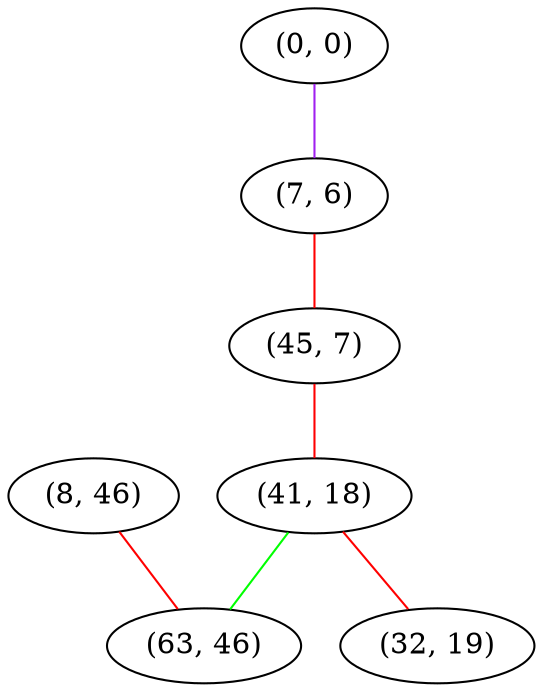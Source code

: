 graph "" {
"(8, 46)";
"(0, 0)";
"(7, 6)";
"(45, 7)";
"(41, 18)";
"(32, 19)";
"(63, 46)";
"(8, 46)" -- "(63, 46)"  [color=red, key=0, weight=1];
"(0, 0)" -- "(7, 6)"  [color=purple, key=0, weight=4];
"(7, 6)" -- "(45, 7)"  [color=red, key=0, weight=1];
"(45, 7)" -- "(41, 18)"  [color=red, key=0, weight=1];
"(41, 18)" -- "(32, 19)"  [color=red, key=0, weight=1];
"(41, 18)" -- "(63, 46)"  [color=green, key=0, weight=2];
}
